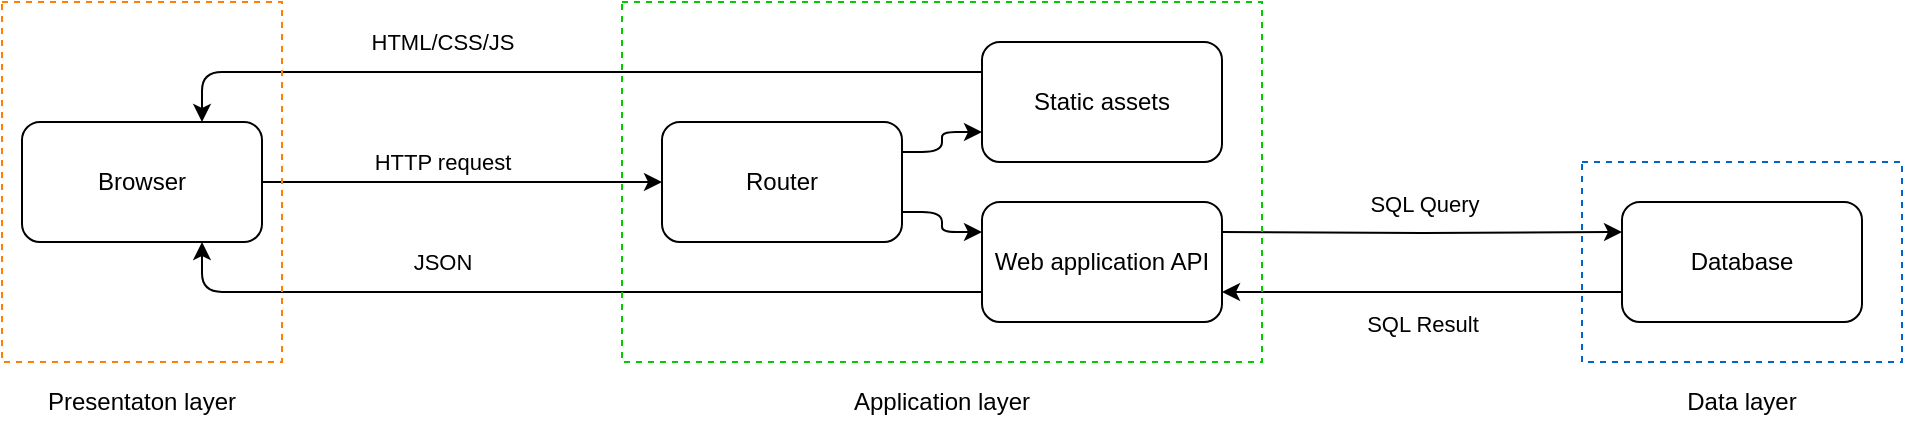 <mxfile version="13.1.5" type="github">
  <diagram id="whV7KSRVf2BIHIF4b7A5" name="Page-1">
    <mxGraphModel dx="1377" dy="801" grid="1" gridSize="10" guides="1" tooltips="1" connect="1" arrows="1" fold="1" page="1" pageScale="1" pageWidth="827" pageHeight="1169" math="0" shadow="0">
      <root>
        <mxCell id="0" />
        <mxCell id="1" parent="0" />
        <mxCell id="EIraJwJFfg53i6MhhseR-4" style="edgeStyle=orthogonalEdgeStyle;rounded=0;orthogonalLoop=1;jettySize=auto;html=1;exitX=1;exitY=0.5;exitDx=0;exitDy=0;entryX=0;entryY=0.5;entryDx=0;entryDy=0;" edge="1" parent="1" source="EIraJwJFfg53i6MhhseR-1" target="EIraJwJFfg53i6MhhseR-14">
          <mxGeometry relative="1" as="geometry">
            <mxPoint x="320" y="175" as="targetPoint" />
          </mxGeometry>
        </mxCell>
        <mxCell id="EIraJwJFfg53i6MhhseR-8" value="HTTP request" style="edgeLabel;html=1;align=center;verticalAlign=middle;resizable=0;points=[];" vertex="1" connectable="0" parent="EIraJwJFfg53i6MhhseR-4">
          <mxGeometry x="-0.139" y="2" relative="1" as="geometry">
            <mxPoint x="4" y="-8" as="offset" />
          </mxGeometry>
        </mxCell>
        <mxCell id="EIraJwJFfg53i6MhhseR-1" value="Browser" style="rounded=1;whiteSpace=wrap;html=1;" vertex="1" parent="1">
          <mxGeometry x="80" y="160" width="120" height="60" as="geometry" />
        </mxCell>
        <mxCell id="EIraJwJFfg53i6MhhseR-6" style="edgeStyle=orthogonalEdgeStyle;rounded=0;orthogonalLoop=1;jettySize=auto;html=1;exitX=1;exitY=0.25;exitDx=0;exitDy=0;entryX=0;entryY=0.25;entryDx=0;entryDy=0;" edge="1" parent="1" target="EIraJwJFfg53i6MhhseR-3">
          <mxGeometry relative="1" as="geometry">
            <mxPoint x="680" y="215" as="sourcePoint" />
          </mxGeometry>
        </mxCell>
        <mxCell id="EIraJwJFfg53i6MhhseR-10" value="SQL Query" style="edgeLabel;html=1;align=center;verticalAlign=middle;resizable=0;points=[];" vertex="1" connectable="0" parent="EIraJwJFfg53i6MhhseR-6">
          <mxGeometry x="-0.117" y="1" relative="1" as="geometry">
            <mxPoint x="12" y="-14" as="offset" />
          </mxGeometry>
        </mxCell>
        <mxCell id="EIraJwJFfg53i6MhhseR-7" style="edgeStyle=orthogonalEdgeStyle;rounded=0;orthogonalLoop=1;jettySize=auto;html=1;exitX=0;exitY=0.75;exitDx=0;exitDy=0;entryX=1;entryY=0.75;entryDx=0;entryDy=0;" edge="1" parent="1" source="EIraJwJFfg53i6MhhseR-3">
          <mxGeometry relative="1" as="geometry">
            <mxPoint x="680" y="245" as="targetPoint" />
          </mxGeometry>
        </mxCell>
        <mxCell id="EIraJwJFfg53i6MhhseR-12" value="SQL Result" style="edgeLabel;html=1;align=center;verticalAlign=middle;resizable=0;points=[];" vertex="1" connectable="0" parent="EIraJwJFfg53i6MhhseR-7">
          <mxGeometry x="0.006" relative="1" as="geometry">
            <mxPoint y="15" as="offset" />
          </mxGeometry>
        </mxCell>
        <mxCell id="EIraJwJFfg53i6MhhseR-3" value="Database" style="rounded=1;whiteSpace=wrap;html=1;" vertex="1" parent="1">
          <mxGeometry x="880" y="200" width="120" height="60" as="geometry" />
        </mxCell>
        <mxCell id="EIraJwJFfg53i6MhhseR-17" style="edgeStyle=orthogonalEdgeStyle;rounded=1;orthogonalLoop=1;jettySize=auto;html=1;exitX=1;exitY=0.25;exitDx=0;exitDy=0;entryX=0;entryY=0.75;entryDx=0;entryDy=0;" edge="1" parent="1" source="EIraJwJFfg53i6MhhseR-14" target="EIraJwJFfg53i6MhhseR-15">
          <mxGeometry relative="1" as="geometry" />
        </mxCell>
        <mxCell id="EIraJwJFfg53i6MhhseR-18" style="edgeStyle=orthogonalEdgeStyle;rounded=1;orthogonalLoop=1;jettySize=auto;html=1;exitX=1;exitY=0.75;exitDx=0;exitDy=0;entryX=0;entryY=0.25;entryDx=0;entryDy=0;" edge="1" parent="1" source="EIraJwJFfg53i6MhhseR-14" target="EIraJwJFfg53i6MhhseR-16">
          <mxGeometry relative="1" as="geometry" />
        </mxCell>
        <mxCell id="EIraJwJFfg53i6MhhseR-14" value="Router" style="rounded=1;whiteSpace=wrap;html=1;fillColor=#ffffff;" vertex="1" parent="1">
          <mxGeometry x="400" y="160" width="120" height="60" as="geometry" />
        </mxCell>
        <mxCell id="EIraJwJFfg53i6MhhseR-19" style="edgeStyle=orthogonalEdgeStyle;rounded=1;orthogonalLoop=1;jettySize=auto;html=1;exitX=0;exitY=0.25;exitDx=0;exitDy=0;entryX=0.75;entryY=0;entryDx=0;entryDy=0;" edge="1" parent="1" source="EIraJwJFfg53i6MhhseR-15" target="EIraJwJFfg53i6MhhseR-1">
          <mxGeometry relative="1" as="geometry" />
        </mxCell>
        <mxCell id="EIraJwJFfg53i6MhhseR-21" value="HTML/CSS/JS" style="edgeLabel;html=1;align=center;verticalAlign=middle;resizable=0;points=[];" vertex="1" connectable="0" parent="EIraJwJFfg53i6MhhseR-19">
          <mxGeometry x="-0.214" y="1" relative="1" as="geometry">
            <mxPoint x="-107.33" y="-16" as="offset" />
          </mxGeometry>
        </mxCell>
        <mxCell id="EIraJwJFfg53i6MhhseR-15" value="Static assets" style="rounded=1;whiteSpace=wrap;html=1;fillColor=#ffffff;" vertex="1" parent="1">
          <mxGeometry x="560" y="120" width="120" height="60" as="geometry" />
        </mxCell>
        <mxCell id="EIraJwJFfg53i6MhhseR-20" style="edgeStyle=orthogonalEdgeStyle;rounded=1;orthogonalLoop=1;jettySize=auto;html=1;exitX=0;exitY=0.75;exitDx=0;exitDy=0;entryX=0.75;entryY=1;entryDx=0;entryDy=0;" edge="1" parent="1" source="EIraJwJFfg53i6MhhseR-16" target="EIraJwJFfg53i6MhhseR-1">
          <mxGeometry relative="1" as="geometry" />
        </mxCell>
        <mxCell id="EIraJwJFfg53i6MhhseR-22" value="JSON" style="edgeLabel;html=1;align=center;verticalAlign=middle;resizable=0;points=[];" vertex="1" connectable="0" parent="EIraJwJFfg53i6MhhseR-20">
          <mxGeometry x="-0.07" y="-1" relative="1" as="geometry">
            <mxPoint x="-77.33" y="-14" as="offset" />
          </mxGeometry>
        </mxCell>
        <mxCell id="EIraJwJFfg53i6MhhseR-16" value="Web application API" style="rounded=1;whiteSpace=wrap;html=1;fillColor=#ffffff;" vertex="1" parent="1">
          <mxGeometry x="560" y="200" width="120" height="60" as="geometry" />
        </mxCell>
        <mxCell id="EIraJwJFfg53i6MhhseR-23" value="" style="rounded=0;whiteSpace=wrap;html=1;fillColor=none;dashed=1;strokeColor=#FF8000;" vertex="1" parent="1">
          <mxGeometry x="70" y="100" width="140" height="180" as="geometry" />
        </mxCell>
        <mxCell id="EIraJwJFfg53i6MhhseR-24" value="" style="rounded=0;whiteSpace=wrap;html=1;dashed=1;fillColor=none;strokeColor=#00CC00;" vertex="1" parent="1">
          <mxGeometry x="380" y="100" width="320" height="180" as="geometry" />
        </mxCell>
        <mxCell id="EIraJwJFfg53i6MhhseR-25" value="" style="rounded=0;whiteSpace=wrap;html=1;dashed=1;fillColor=none;strokeColor=#0066CC;" vertex="1" parent="1">
          <mxGeometry x="860" y="180" width="160" height="100" as="geometry" />
        </mxCell>
        <mxCell id="EIraJwJFfg53i6MhhseR-26" value="Presentaton&amp;nbsp;layer" style="text;html=1;strokeColor=none;fillColor=none;align=center;verticalAlign=middle;whiteSpace=wrap;rounded=0;dashed=1;opacity=25;" vertex="1" parent="1">
          <mxGeometry x="85" y="290" width="110" height="20" as="geometry" />
        </mxCell>
        <mxCell id="EIraJwJFfg53i6MhhseR-27" value="Application layer" style="text;html=1;strokeColor=none;fillColor=none;align=center;verticalAlign=middle;whiteSpace=wrap;rounded=0;dashed=1;opacity=25;" vertex="1" parent="1">
          <mxGeometry x="485" y="290" width="110" height="20" as="geometry" />
        </mxCell>
        <mxCell id="EIraJwJFfg53i6MhhseR-28" value="Data layer" style="text;html=1;strokeColor=none;fillColor=none;align=center;verticalAlign=middle;whiteSpace=wrap;rounded=0;dashed=1;opacity=25;" vertex="1" parent="1">
          <mxGeometry x="885" y="290" width="110" height="20" as="geometry" />
        </mxCell>
      </root>
    </mxGraphModel>
  </diagram>
</mxfile>
